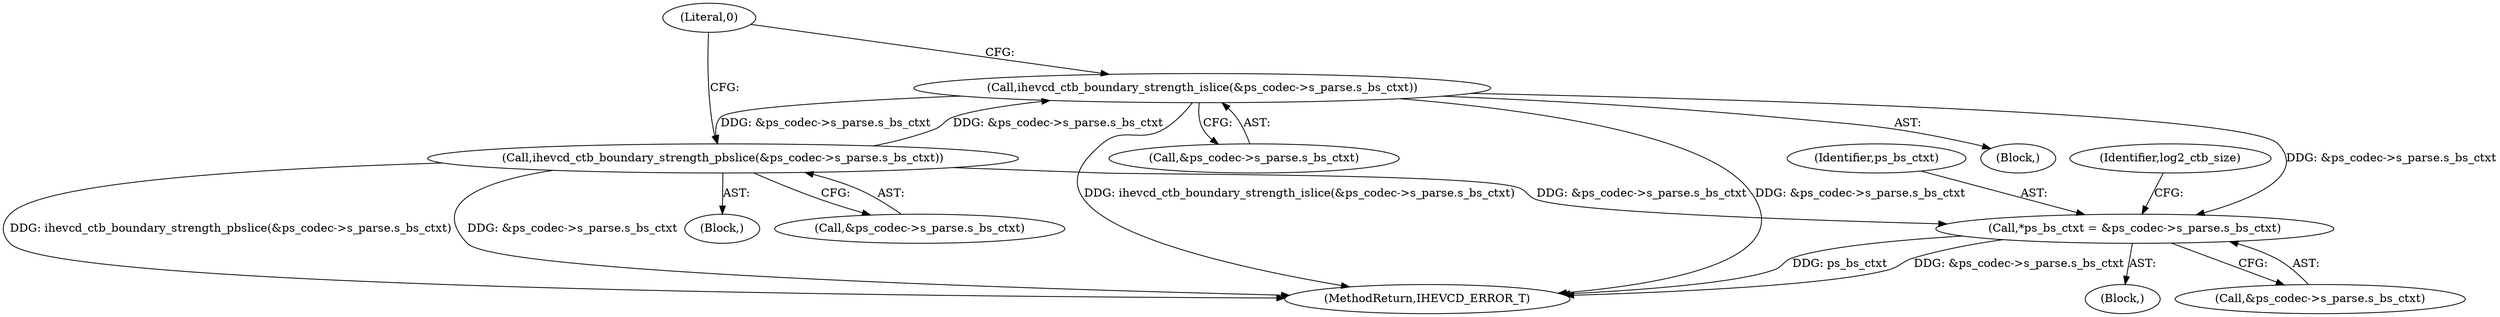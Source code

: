 digraph "0_Android_bcfc7124f6ef9f1ec128fb2e90de774a5b33d199_0@pointer" {
"1004061" [label="(Call,ihevcd_ctb_boundary_strength_islice(&ps_codec->s_parse.s_bs_ctxt))"];
"1004070" [label="(Call,ihevcd_ctb_boundary_strength_pbslice(&ps_codec->s_parse.s_bs_ctxt))"];
"1004061" [label="(Call,ihevcd_ctb_boundary_strength_islice(&ps_codec->s_parse.s_bs_ctxt))"];
"1002558" [label="(Call,*ps_bs_ctxt = &ps_codec->s_parse.s_bs_ctxt)"];
"1005079" [label="(MethodReturn,IHEVCD_ERROR_T)"];
"1004061" [label="(Call,ihevcd_ctb_boundary_strength_islice(&ps_codec->s_parse.s_bs_ctxt))"];
"1004062" [label="(Call,&ps_codec->s_parse.s_bs_ctxt)"];
"1004069" [label="(Block,)"];
"1004060" [label="(Block,)"];
"1004071" [label="(Call,&ps_codec->s_parse.s_bs_ctxt)"];
"1002568" [label="(Identifier,log2_ctb_size)"];
"1002559" [label="(Identifier,ps_bs_ctxt)"];
"1002558" [label="(Call,*ps_bs_ctxt = &ps_codec->s_parse.s_bs_ctxt)"];
"1004079" [label="(Literal,0)"];
"1002560" [label="(Call,&ps_codec->s_parse.s_bs_ctxt)"];
"1004070" [label="(Call,ihevcd_ctb_boundary_strength_pbslice(&ps_codec->s_parse.s_bs_ctxt))"];
"1002556" [label="(Block,)"];
"1004061" -> "1004060"  [label="AST: "];
"1004061" -> "1004062"  [label="CFG: "];
"1004062" -> "1004061"  [label="AST: "];
"1004079" -> "1004061"  [label="CFG: "];
"1004061" -> "1005079"  [label="DDG: ihevcd_ctb_boundary_strength_islice(&ps_codec->s_parse.s_bs_ctxt)"];
"1004061" -> "1005079"  [label="DDG: &ps_codec->s_parse.s_bs_ctxt"];
"1004061" -> "1002558"  [label="DDG: &ps_codec->s_parse.s_bs_ctxt"];
"1004070" -> "1004061"  [label="DDG: &ps_codec->s_parse.s_bs_ctxt"];
"1004061" -> "1004070"  [label="DDG: &ps_codec->s_parse.s_bs_ctxt"];
"1004070" -> "1004069"  [label="AST: "];
"1004070" -> "1004071"  [label="CFG: "];
"1004071" -> "1004070"  [label="AST: "];
"1004079" -> "1004070"  [label="CFG: "];
"1004070" -> "1005079"  [label="DDG: &ps_codec->s_parse.s_bs_ctxt"];
"1004070" -> "1005079"  [label="DDG: ihevcd_ctb_boundary_strength_pbslice(&ps_codec->s_parse.s_bs_ctxt)"];
"1004070" -> "1002558"  [label="DDG: &ps_codec->s_parse.s_bs_ctxt"];
"1002558" -> "1002556"  [label="AST: "];
"1002558" -> "1002560"  [label="CFG: "];
"1002559" -> "1002558"  [label="AST: "];
"1002560" -> "1002558"  [label="AST: "];
"1002568" -> "1002558"  [label="CFG: "];
"1002558" -> "1005079"  [label="DDG: ps_bs_ctxt"];
"1002558" -> "1005079"  [label="DDG: &ps_codec->s_parse.s_bs_ctxt"];
}
